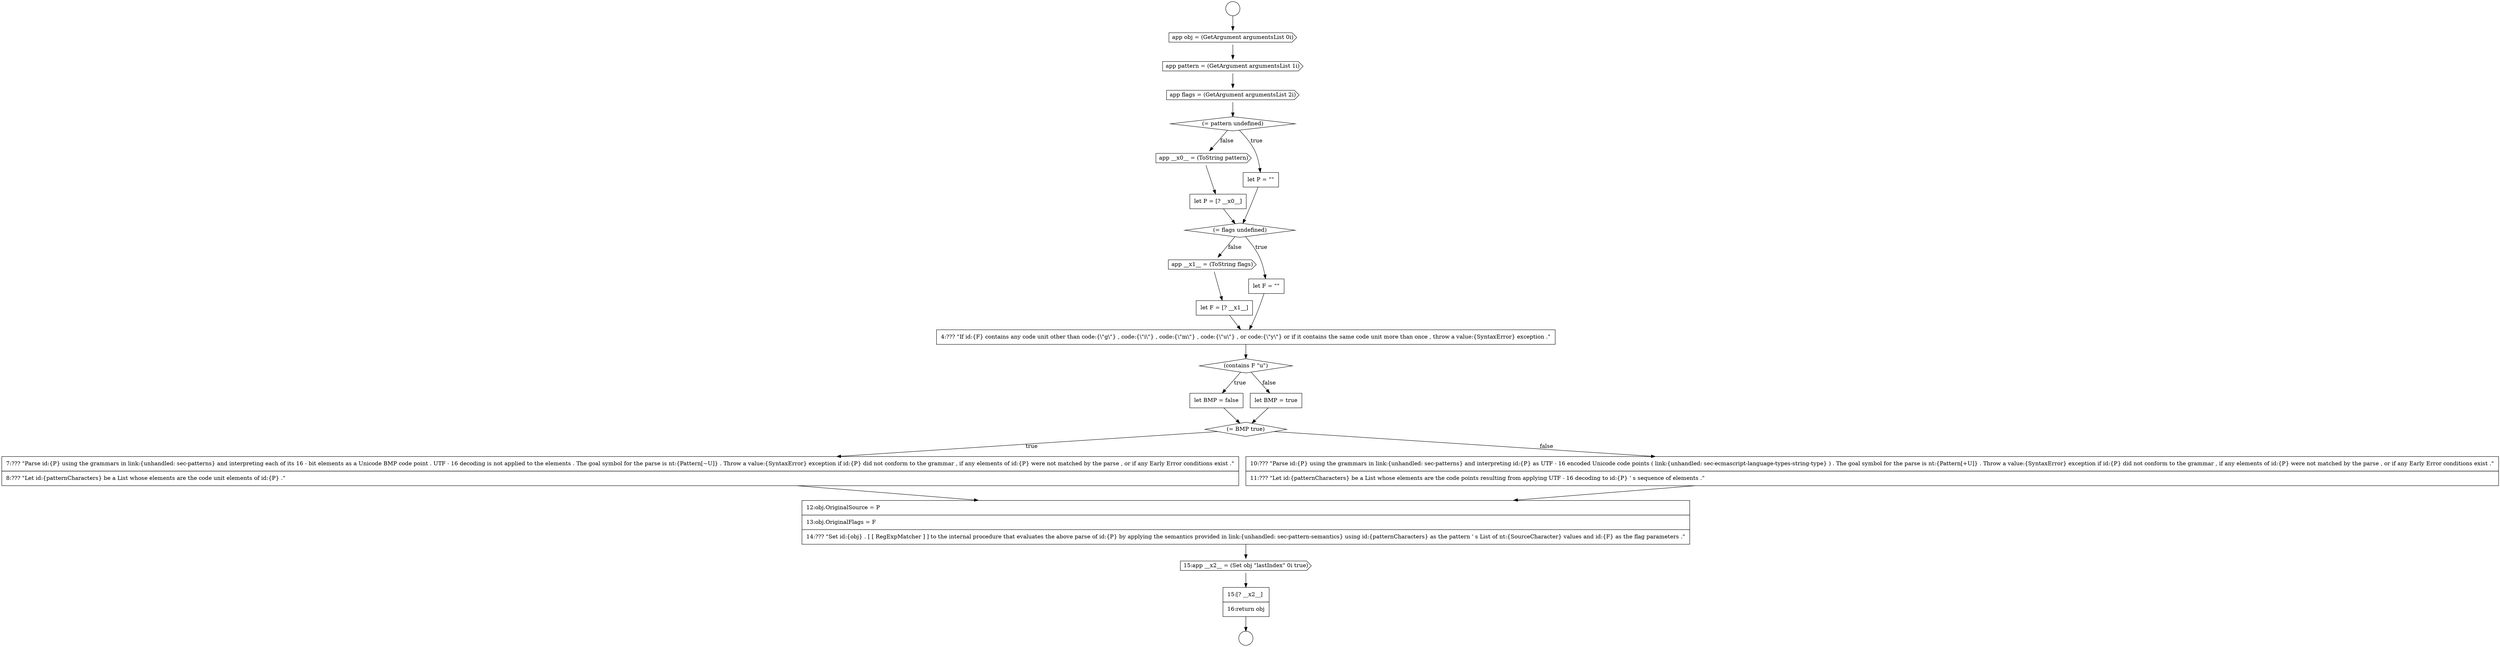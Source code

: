 digraph {
  node13035 [shape=cds, label=<<font color="black">app __x0__ = (ToString pattern)</font>> color="black" fillcolor="white" style=filled]
  node13029 [shape=circle label=" " color="black" fillcolor="white" style=filled]
  node13039 [shape=cds, label=<<font color="black">app __x1__ = (ToString flags)</font>> color="black" fillcolor="white" style=filled]
  node13030 [shape=cds, label=<<font color="black">app obj = (GetArgument argumentsList 0i)</font>> color="black" fillcolor="white" style=filled]
  node13034 [shape=none, margin=0, label=<<font color="black">
    <table border="0" cellborder="1" cellspacing="0" cellpadding="10">
      <tr><td align="left">let P = &quot;&quot;</td></tr>
    </table>
  </font>> color="black" fillcolor="white" style=filled]
  node13046 [shape=none, margin=0, label=<<font color="black">
    <table border="0" cellborder="1" cellspacing="0" cellpadding="10">
      <tr><td align="left">7:??? &quot;Parse id:{P} using the grammars in link:{unhandled: sec-patterns} and interpreting each of its 16 - bit elements as a Unicode BMP code point . UTF - 16 decoding is not applied to the elements . The goal symbol for the parse is nt:{Pattern[~U]} . Throw a value:{SyntaxError} exception if id:{P} did not conform to the grammar , if any elements of id:{P} were not matched by the parse , or if any Early Error conditions exist .&quot;</td></tr>
      <tr><td align="left">8:??? &quot;Let id:{patternCharacters} be a List whose elements are the code unit elements of id:{P} .&quot;</td></tr>
    </table>
  </font>> color="black" fillcolor="white" style=filled]
  node13033 [shape=diamond, label=<<font color="black">(= pattern undefined)</font>> color="black" fillcolor="white" style=filled]
  node13050 [shape=none, margin=0, label=<<font color="black">
    <table border="0" cellborder="1" cellspacing="0" cellpadding="10">
      <tr><td align="left">15:[? __x2__]</td></tr>
      <tr><td align="left">16:return obj</td></tr>
    </table>
  </font>> color="black" fillcolor="white" style=filled]
  node13032 [shape=cds, label=<<font color="black">app flags = (GetArgument argumentsList 2i)</font>> color="black" fillcolor="white" style=filled]
  node13036 [shape=none, margin=0, label=<<font color="black">
    <table border="0" cellborder="1" cellspacing="0" cellpadding="10">
      <tr><td align="left">let P = [? __x0__]</td></tr>
    </table>
  </font>> color="black" fillcolor="white" style=filled]
  node13040 [shape=none, margin=0, label=<<font color="black">
    <table border="0" cellborder="1" cellspacing="0" cellpadding="10">
      <tr><td align="left">let F = [? __x1__]</td></tr>
    </table>
  </font>> color="black" fillcolor="white" style=filled]
  node13043 [shape=none, margin=0, label=<<font color="black">
    <table border="0" cellborder="1" cellspacing="0" cellpadding="10">
      <tr><td align="left">let BMP = false</td></tr>
    </table>
  </font>> color="black" fillcolor="white" style=filled]
  node13028 [shape=circle label=" " color="black" fillcolor="white" style=filled]
  node13048 [shape=none, margin=0, label=<<font color="black">
    <table border="0" cellborder="1" cellspacing="0" cellpadding="10">
      <tr><td align="left">12:obj.OriginalSource = P</td></tr>
      <tr><td align="left">13:obj.OriginalFlags = F</td></tr>
      <tr><td align="left">14:??? &quot;Set id:{obj} . [ [ RegExpMatcher ] ] to the internal procedure that evaluates the above parse of id:{P} by applying the semantics provided in link:{unhandled: sec-pattern-semantics} using id:{patternCharacters} as the pattern ' s List of nt:{SourceCharacter} values and id:{F} as the flag parameters .&quot;</td></tr>
    </table>
  </font>> color="black" fillcolor="white" style=filled]
  node13045 [shape=diamond, label=<<font color="black">(= BMP true)</font>> color="black" fillcolor="white" style=filled]
  node13044 [shape=none, margin=0, label=<<font color="black">
    <table border="0" cellborder="1" cellspacing="0" cellpadding="10">
      <tr><td align="left">let BMP = true</td></tr>
    </table>
  </font>> color="black" fillcolor="white" style=filled]
  node13038 [shape=none, margin=0, label=<<font color="black">
    <table border="0" cellborder="1" cellspacing="0" cellpadding="10">
      <tr><td align="left">let F = &quot;&quot;</td></tr>
    </table>
  </font>> color="black" fillcolor="white" style=filled]
  node13049 [shape=cds, label=<<font color="black">15:app __x2__ = (Set obj &quot;lastIndex&quot; 0i true)</font>> color="black" fillcolor="white" style=filled]
  node13041 [shape=none, margin=0, label=<<font color="black">
    <table border="0" cellborder="1" cellspacing="0" cellpadding="10">
      <tr><td align="left">4:??? &quot;If id:{F} contains any code unit other than code:{\&quot;g\&quot;} , code:{\&quot;i\&quot;} , code:{\&quot;m\&quot;} , code:{\&quot;u\&quot;} , or code:{\&quot;y\&quot;} or if it contains the same code unit more than once , throw a value:{SyntaxError} exception .&quot;</td></tr>
    </table>
  </font>> color="black" fillcolor="white" style=filled]
  node13031 [shape=cds, label=<<font color="black">app pattern = (GetArgument argumentsList 1i)</font>> color="black" fillcolor="white" style=filled]
  node13047 [shape=none, margin=0, label=<<font color="black">
    <table border="0" cellborder="1" cellspacing="0" cellpadding="10">
      <tr><td align="left">10:??? &quot;Parse id:{P} using the grammars in link:{unhandled: sec-patterns} and interpreting id:{P} as UTF - 16 encoded Unicode code points ( link:{unhandled: sec-ecmascript-language-types-string-type} ) . The goal symbol for the parse is nt:{Pattern[+U]} . Throw a value:{SyntaxError} exception if id:{P} did not conform to the grammar , if any elements of id:{P} were not matched by the parse , or if any Early Error conditions exist .&quot;</td></tr>
      <tr><td align="left">11:??? &quot;Let id:{patternCharacters} be a List whose elements are the code points resulting from applying UTF - 16 decoding to id:{P} ' s sequence of elements .&quot;</td></tr>
    </table>
  </font>> color="black" fillcolor="white" style=filled]
  node13042 [shape=diamond, label=<<font color="black">(contains F &quot;u&quot;)</font>> color="black" fillcolor="white" style=filled]
  node13037 [shape=diamond, label=<<font color="black">(= flags undefined)</font>> color="black" fillcolor="white" style=filled]
  node13044 -> node13045 [ color="black"]
  node13050 -> node13029 [ color="black"]
  node13045 -> node13046 [label=<<font color="black">true</font>> color="black"]
  node13045 -> node13047 [label=<<font color="black">false</font>> color="black"]
  node13041 -> node13042 [ color="black"]
  node13028 -> node13030 [ color="black"]
  node13034 -> node13037 [ color="black"]
  node13048 -> node13049 [ color="black"]
  node13031 -> node13032 [ color="black"]
  node13030 -> node13031 [ color="black"]
  node13046 -> node13048 [ color="black"]
  node13043 -> node13045 [ color="black"]
  node13039 -> node13040 [ color="black"]
  node13049 -> node13050 [ color="black"]
  node13047 -> node13048 [ color="black"]
  node13036 -> node13037 [ color="black"]
  node13040 -> node13041 [ color="black"]
  node13033 -> node13034 [label=<<font color="black">true</font>> color="black"]
  node13033 -> node13035 [label=<<font color="black">false</font>> color="black"]
  node13042 -> node13043 [label=<<font color="black">true</font>> color="black"]
  node13042 -> node13044 [label=<<font color="black">false</font>> color="black"]
  node13035 -> node13036 [ color="black"]
  node13037 -> node13038 [label=<<font color="black">true</font>> color="black"]
  node13037 -> node13039 [label=<<font color="black">false</font>> color="black"]
  node13038 -> node13041 [ color="black"]
  node13032 -> node13033 [ color="black"]
}
